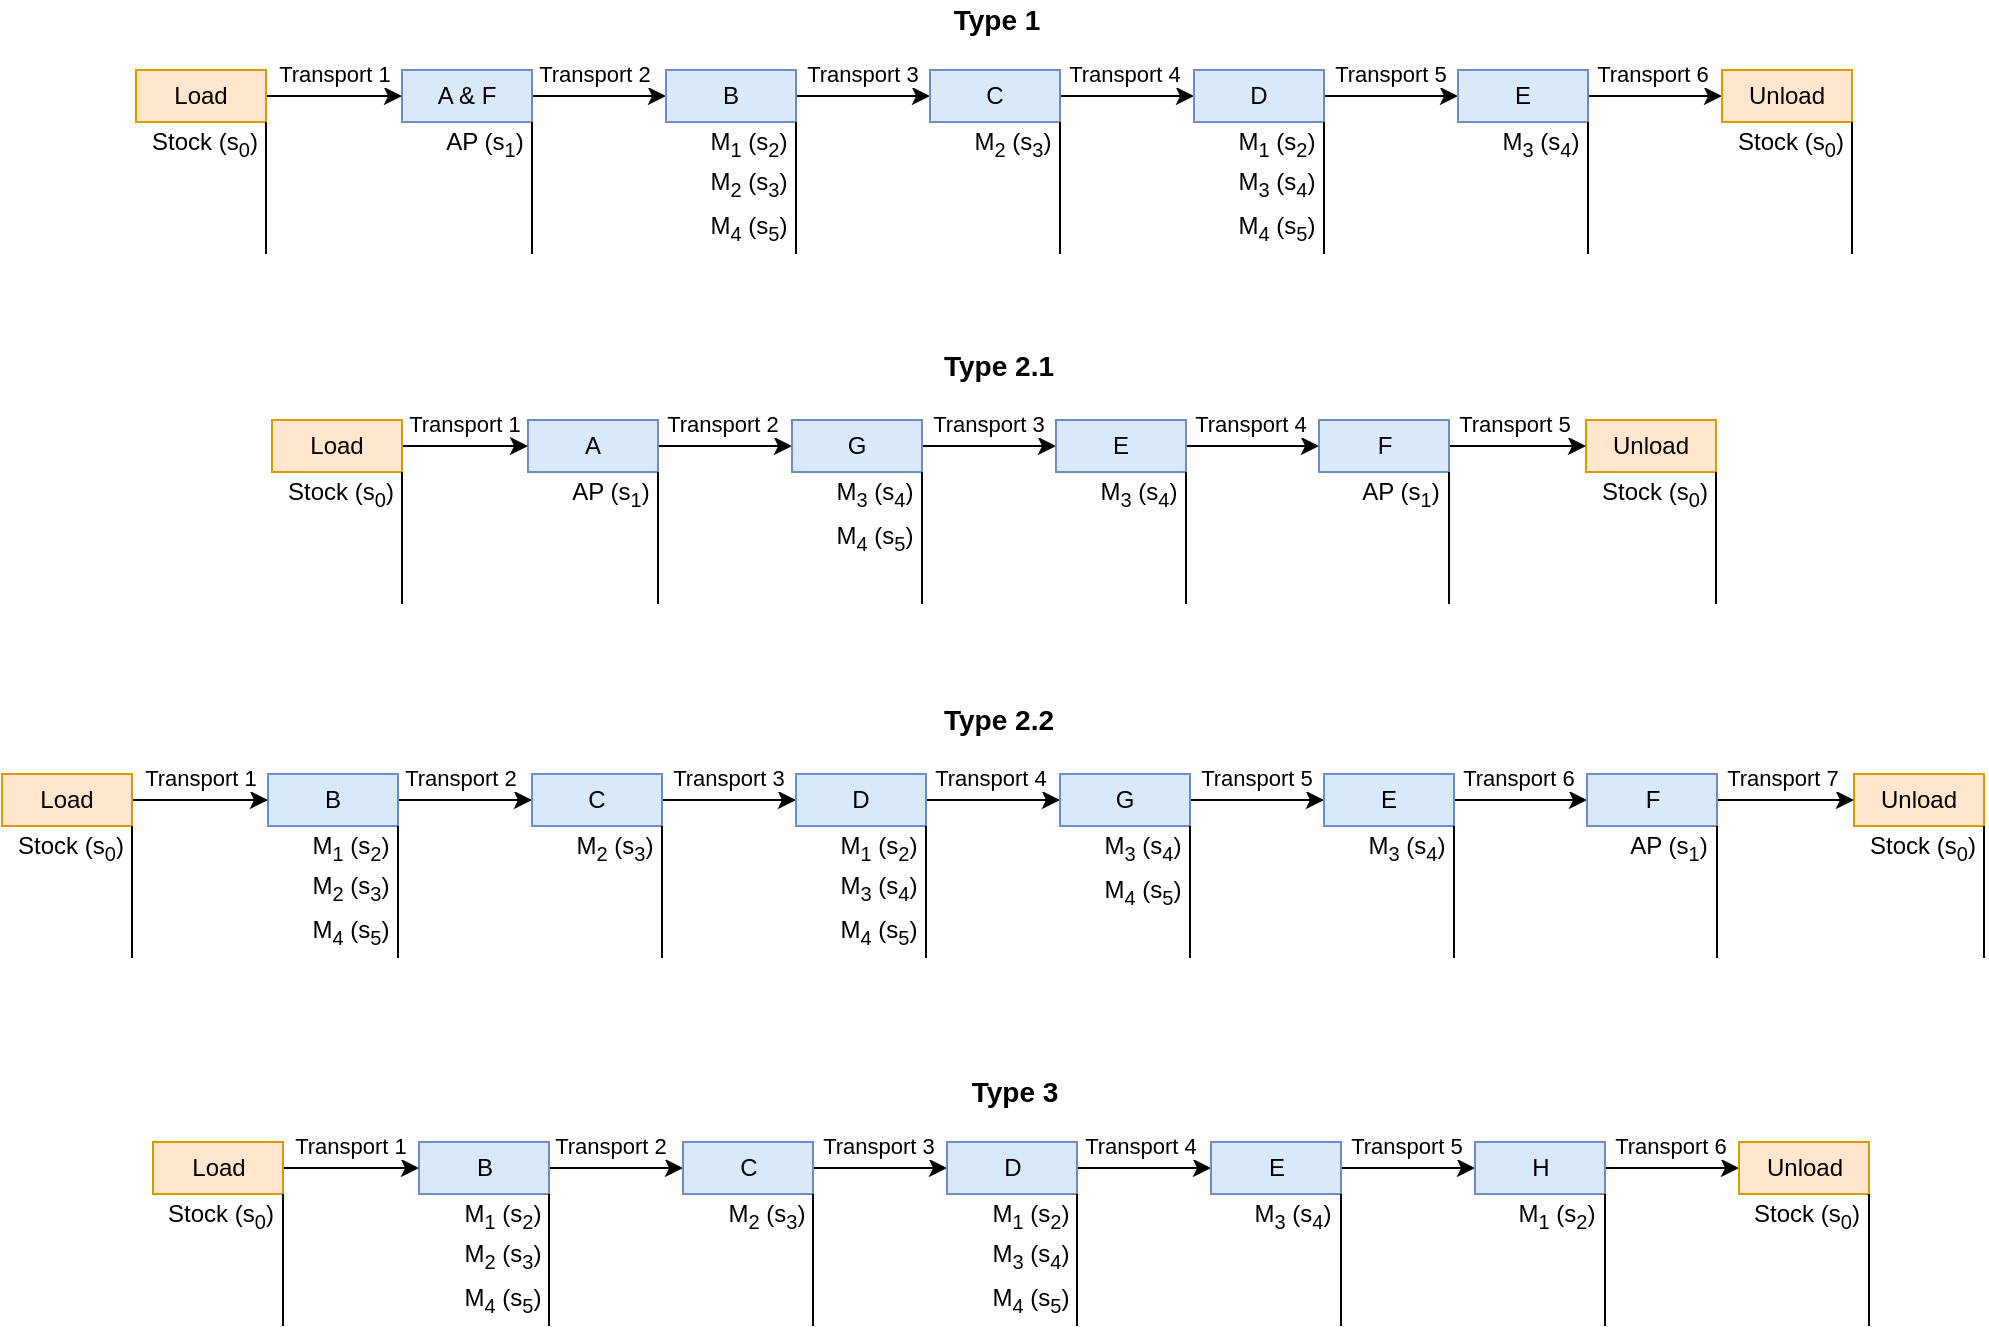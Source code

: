<mxfile version="13.0.0" type="google"><diagram id="SKRMFsl6geRjKXFLOd09" name="Page-1"><mxGraphModel dx="1187" dy="717" grid="0" gridSize="10" guides="1" tooltips="1" connect="1" arrows="1" fold="1" page="1" pageScale="1" pageWidth="1169" pageHeight="827" math="0" shadow="0"><root><mxCell id="0"/><mxCell id="1" parent="0"/><mxCell id="ch4aIt7ztfQvM70082qw-61" style="edgeStyle=orthogonalEdgeStyle;rounded=0;orthogonalLoop=1;jettySize=auto;html=1;" edge="1" parent="1" source="ch4aIt7ztfQvM70082qw-1" target="ch4aIt7ztfQvM70082qw-2"><mxGeometry relative="1" as="geometry"/></mxCell><mxCell id="ch4aIt7ztfQvM70082qw-1" value="A &amp;amp; F" style="rounded=0;whiteSpace=wrap;html=1;align=center;fillColor=#dae8fc;strokeColor=#6c8ebf;" vertex="1" parent="1"><mxGeometry x="288" y="52" width="65" height="26" as="geometry"/></mxCell><mxCell id="ch4aIt7ztfQvM70082qw-62" style="edgeStyle=orthogonalEdgeStyle;rounded=0;orthogonalLoop=1;jettySize=auto;html=1;" edge="1" parent="1" source="ch4aIt7ztfQvM70082qw-2" target="ch4aIt7ztfQvM70082qw-7"><mxGeometry relative="1" as="geometry"/></mxCell><mxCell id="ch4aIt7ztfQvM70082qw-2" value="B" style="rounded=0;whiteSpace=wrap;html=1;align=center;fillColor=#dae8fc;strokeColor=#6c8ebf;" vertex="1" parent="1"><mxGeometry x="420" y="52" width="65" height="26" as="geometry"/></mxCell><mxCell id="ch4aIt7ztfQvM70082qw-63" style="edgeStyle=orthogonalEdgeStyle;rounded=0;orthogonalLoop=1;jettySize=auto;html=1;" edge="1" parent="1" source="ch4aIt7ztfQvM70082qw-7" target="ch4aIt7ztfQvM70082qw-8"><mxGeometry relative="1" as="geometry"/></mxCell><mxCell id="ch4aIt7ztfQvM70082qw-7" value="C" style="rounded=0;whiteSpace=wrap;html=1;align=center;fillColor=#dae8fc;strokeColor=#6c8ebf;" vertex="1" parent="1"><mxGeometry x="552" y="52" width="65" height="26" as="geometry"/></mxCell><mxCell id="ch4aIt7ztfQvM70082qw-64" style="edgeStyle=orthogonalEdgeStyle;rounded=0;orthogonalLoop=1;jettySize=auto;html=1;" edge="1" parent="1" source="ch4aIt7ztfQvM70082qw-8" target="ch4aIt7ztfQvM70082qw-11"><mxGeometry relative="1" as="geometry"/></mxCell><mxCell id="ch4aIt7ztfQvM70082qw-8" value="D" style="rounded=0;whiteSpace=wrap;html=1;align=center;fillColor=#dae8fc;strokeColor=#6c8ebf;" vertex="1" parent="1"><mxGeometry x="684" y="52" width="65" height="26" as="geometry"/></mxCell><mxCell id="ch4aIt7ztfQvM70082qw-9" style="edgeStyle=orthogonalEdgeStyle;rounded=0;orthogonalLoop=1;jettySize=auto;html=1;" edge="1" parent="1" source="ch4aIt7ztfQvM70082qw-11" target="ch4aIt7ztfQvM70082qw-12"><mxGeometry relative="1" as="geometry"/></mxCell><mxCell id="ch4aIt7ztfQvM70082qw-10" value="Transport 6" style="edgeLabel;html=1;align=center;verticalAlign=middle;resizable=0;points=[];" vertex="1" connectable="0" parent="ch4aIt7ztfQvM70082qw-9"><mxGeometry x="-0.115" relative="1" as="geometry"><mxPoint x="2.56" y="-11" as="offset"/></mxGeometry></mxCell><mxCell id="ch4aIt7ztfQvM70082qw-11" value="E" style="rounded=0;whiteSpace=wrap;html=1;align=center;fillColor=#dae8fc;strokeColor=#6c8ebf;" vertex="1" parent="1"><mxGeometry x="816" y="52" width="65" height="26" as="geometry"/></mxCell><mxCell id="ch4aIt7ztfQvM70082qw-12" value="Unload" style="rounded=0;whiteSpace=wrap;html=1;align=center;fillColor=#ffe6cc;strokeColor=#d79b00;" vertex="1" parent="1"><mxGeometry x="948" y="52" width="65" height="26" as="geometry"/></mxCell><mxCell id="ch4aIt7ztfQvM70082qw-15" value="Transport 3" style="edgeLabel;html=1;align=center;verticalAlign=middle;resizable=0;points=[];" vertex="1" connectable="0" parent="1"><mxGeometry x="515.003" y="65.0" as="geometry"><mxPoint x="2.56" y="-11" as="offset"/></mxGeometry></mxCell><mxCell id="ch4aIt7ztfQvM70082qw-16" value="Transport 5" style="edgeLabel;html=1;align=center;verticalAlign=middle;resizable=0;points=[];" vertex="1" connectable="0" parent="1"><mxGeometry x="779.003" y="65.0" as="geometry"><mxPoint x="2.56" y="-11" as="offset"/></mxGeometry></mxCell><mxCell id="ch4aIt7ztfQvM70082qw-60" style="edgeStyle=orthogonalEdgeStyle;rounded=0;orthogonalLoop=1;jettySize=auto;html=1;" edge="1" parent="1" source="ch4aIt7ztfQvM70082qw-17" target="ch4aIt7ztfQvM70082qw-1"><mxGeometry relative="1" as="geometry"/></mxCell><mxCell id="ch4aIt7ztfQvM70082qw-17" value="Load" style="rounded=0;whiteSpace=wrap;html=1;align=center;fillColor=#ffe6cc;strokeColor=#d79b00;" vertex="1" parent="1"><mxGeometry x="155" y="52" width="65" height="26" as="geometry"/></mxCell><mxCell id="ch4aIt7ztfQvM70082qw-19" value="Transport 1" style="edgeLabel;html=1;align=center;verticalAlign=middle;resizable=0;points=[];" vertex="1" connectable="0" parent="1"><mxGeometry x="251.001" y="65" as="geometry"><mxPoint x="2.56" y="-11" as="offset"/></mxGeometry></mxCell><mxCell id="ch4aIt7ztfQvM70082qw-20" value="" style="endArrow=none;html=1;entryX=1;entryY=1;entryDx=0;entryDy=0;" edge="1" parent="1" target="ch4aIt7ztfQvM70082qw-1"><mxGeometry width="50" height="50" relative="1" as="geometry"><mxPoint x="353" y="144" as="sourcePoint"/><mxPoint x="348" y="90" as="targetPoint"/></mxGeometry></mxCell><mxCell id="ch4aIt7ztfQvM70082qw-21" value="" style="endArrow=none;html=1;entryX=1;entryY=1;entryDx=0;entryDy=0;" edge="1" parent="1" target="ch4aIt7ztfQvM70082qw-2"><mxGeometry width="50" height="50" relative="1" as="geometry"><mxPoint x="485" y="144" as="sourcePoint"/><mxPoint x="477" y="84" as="targetPoint"/></mxGeometry></mxCell><mxCell id="ch4aIt7ztfQvM70082qw-23" value="" style="endArrow=none;html=1;entryX=1;entryY=1;entryDx=0;entryDy=0;" edge="1" parent="1" target="ch4aIt7ztfQvM70082qw-8"><mxGeometry width="50" height="50" relative="1" as="geometry"><mxPoint x="749" y="144" as="sourcePoint"/><mxPoint x="876" y="191" as="targetPoint"/></mxGeometry></mxCell><mxCell id="ch4aIt7ztfQvM70082qw-24" value="" style="endArrow=none;html=1;entryX=1;entryY=1;entryDx=0;entryDy=0;" edge="1" parent="1" target="ch4aIt7ztfQvM70082qw-11"><mxGeometry width="50" height="50" relative="1" as="geometry"><mxPoint x="881" y="144" as="sourcePoint"/><mxPoint x="998" y="191" as="targetPoint"/></mxGeometry></mxCell><mxCell id="ch4aIt7ztfQvM70082qw-25" value="AP (s&lt;sub&gt;1&lt;/sub&gt;)" style="text;html=1;align=center;verticalAlign=middle;resizable=0;points=[];autosize=1;" vertex="1" parent="1"><mxGeometry x="304" y="78" width="49" height="22" as="geometry"/></mxCell><mxCell id="ch4aIt7ztfQvM70082qw-28" value="M&lt;sub&gt;1&lt;/sub&gt;&amp;nbsp;(s&lt;sub&gt;2&lt;/sub&gt;)&lt;span style=&quot;font-family: monospace ; font-size: 0px&quot;&gt;%3CmxGraphModel%3E%3Croot%3E%3CmxCell%20id%3D%220%22%2F%3E%3CmxCell%20id%3D%221%22%20parent%3D%220%22%2F%3E%3CmxCell%20id%3D%222%22%20value%3D%22AP%22%20style%3D%22text%3Bhtml%3D1%3Balign%3Dcenter%3BverticalAlign%3Dmiddle%3Bresizable%3D0%3Bpoints%3D%5B%5D%3Bautosize%3D1%3B%22%20vertex%3D%221%22%20parent%3D%221%22%3E%3CmxGeometry%20x%3D%22256%22%20y%3D%22384%22%20width%3D%2226%22%20height%3D%2218%22%20as%3D%22geometry%22%2F%3E%3C%2FmxCell%3E%3C%2Froot%3E%3C%2FmxGraphModel%3E&lt;/span&gt;" style="text;html=1;align=center;verticalAlign=middle;resizable=0;points=[];autosize=1;" vertex="1" parent="1"><mxGeometry x="437" y="78" width="48" height="22" as="geometry"/></mxCell><mxCell id="ch4aIt7ztfQvM70082qw-38" value="" style="endArrow=none;html=1;entryX=1;entryY=1;entryDx=0;entryDy=0;" edge="1" parent="1" target="ch4aIt7ztfQvM70082qw-17"><mxGeometry width="50" height="50" relative="1" as="geometry"><mxPoint x="220" y="144" as="sourcePoint"/><mxPoint x="215.72" y="78.0" as="targetPoint"/></mxGeometry></mxCell><mxCell id="ch4aIt7ztfQvM70082qw-39" value="Stock (s&lt;sub&gt;0&lt;/sub&gt;)" style="text;html=1;align=center;verticalAlign=middle;resizable=0;points=[];autosize=1;" vertex="1" parent="1"><mxGeometry x="157" y="78" width="63" height="22" as="geometry"/></mxCell><mxCell id="ch4aIt7ztfQvM70082qw-44" value="" style="endArrow=none;html=1;entryX=1;entryY=1;entryDx=0;entryDy=0;" edge="1" parent="1" target="ch4aIt7ztfQvM70082qw-12"><mxGeometry width="50" height="50" relative="1" as="geometry"><mxPoint x="1013" y="144" as="sourcePoint"/><mxPoint x="1129.0" y="191.0" as="targetPoint"/></mxGeometry></mxCell><mxCell id="ch4aIt7ztfQvM70082qw-46" value="" style="endArrow=none;html=1;entryX=1;entryY=1;entryDx=0;entryDy=0;" edge="1" parent="1" target="ch4aIt7ztfQvM70082qw-7"><mxGeometry width="50" height="50" relative="1" as="geometry"><mxPoint x="617" y="144" as="sourcePoint"/><mxPoint x="759.0" y="88.0" as="targetPoint"/></mxGeometry></mxCell><mxCell id="ch4aIt7ztfQvM70082qw-49" value="M&lt;sub&gt;2&lt;/sub&gt;&amp;nbsp;(s&lt;sub&gt;3&lt;/sub&gt;)&lt;span style=&quot;font-family: monospace ; font-size: 0px&quot;&gt;%3CmxGraphModel%3E%3Croot%3E%3CmxCell%20id%3D%220%22%2F%3E%3CmxCell%20id%3D%221%22%20parent%3D%220%22%2F%3E%3CmxCell%20id%3D%222%22%20value%3D%22AP%22%20style%3D%22text%3Bhtml%3D1%3Balign%3Dcenter%3BverticalAlign%3Dmiddle%3Bresizable%3D0%3Bpoints%3D%5B%5D%3Bautosize%3D1%3B%22%20vertex%3D%221%22%20parent%3D%221%22%3E%3CmxGeometry%20x%3D%22256%22%20y%3D%22384%22%20width%3D%2226%22%20height%3D%2218%22%20as%3D%22geometry%22%2F%3E%3C%2FmxCell%3E%3C%2Froot%3E%3C%2FmxGraphModel%3E&lt;/span&gt;" style="text;html=1;align=center;verticalAlign=middle;resizable=0;points=[];autosize=1;" vertex="1" parent="1"><mxGeometry x="437" y="98" width="48" height="22" as="geometry"/></mxCell><mxCell id="ch4aIt7ztfQvM70082qw-50" value="M&lt;sub&gt;4&lt;/sub&gt;&amp;nbsp;(s&lt;sub&gt;5&lt;/sub&gt;)&lt;span style=&quot;font-family: monospace ; font-size: 0px&quot;&gt;%3CmxGraphModel%3E%3Croot%3E%3CmxCell%20id%3D%220%22%2F%3E%3CmxCell%20id%3D%221%22%20parent%3D%220%22%2F%3E%3CmxCell%20id%3D%222%22%20value%3D%22AP%22%20style%3D%22text%3Bhtml%3D1%3Balign%3Dcenter%3BverticalAlign%3Dmiddle%3Bresizable%3D0%3Bpoints%3D%5B%5D%3Bautosize%3D1%3B%22%20vertex%3D%221%22%20parent%3D%221%22%3E%3CmxGeometry%20x%3D%22256%22%20y%3D%22384%22%20width%3D%2226%22%20height%3D%2218%22%20as%3D%22geometry%22%2F%3E%3C%2FmxCell%3E%3C%2Froot%3E%3C%2FmxGraphModel%3E&lt;/span&gt;" style="text;html=1;align=center;verticalAlign=middle;resizable=0;points=[];autosize=1;" vertex="1" parent="1"><mxGeometry x="437" y="120" width="48" height="22" as="geometry"/></mxCell><mxCell id="ch4aIt7ztfQvM70082qw-52" value="M&lt;sub&gt;1&lt;/sub&gt;&amp;nbsp;(s&lt;sub&gt;2&lt;/sub&gt;)&lt;span style=&quot;font-family: monospace ; font-size: 0px&quot;&gt;%3CmxGraphModel%3E%3Croot%3E%3CmxCell%20id%3D%220%22%2F%3E%3CmxCell%20id%3D%221%22%20parent%3D%220%22%2F%3E%3CmxCell%20id%3D%222%22%20value%3D%22AP%22%20style%3D%22text%3Bhtml%3D1%3Balign%3Dcenter%3BverticalAlign%3Dmiddle%3Bresizable%3D0%3Bpoints%3D%5B%5D%3Bautosize%3D1%3B%22%20vertex%3D%221%22%20parent%3D%221%22%3E%3CmxGeometry%20x%3D%22256%22%20y%3D%22384%22%20width%3D%2226%22%20height%3D%2218%22%20as%3D%22geometry%22%2F%3E%3C%2FmxCell%3E%3C%2Froot%3E%3C%2FmxGraphModel%3E&lt;/span&gt;" style="text;html=1;align=center;verticalAlign=middle;resizable=0;points=[];autosize=1;" vertex="1" parent="1"><mxGeometry x="701" y="78" width="48" height="22" as="geometry"/></mxCell><mxCell id="ch4aIt7ztfQvM70082qw-53" value="M&lt;sub&gt;3&lt;/sub&gt;&amp;nbsp;(s&lt;sub&gt;4&lt;/sub&gt;)&lt;span style=&quot;font-family: monospace ; font-size: 0px&quot;&gt;%3CmxGraphModel%3E%3Croot%3E%3CmxCell%20id%3D%220%22%2F%3E%3CmxCell%20id%3D%221%22%20parent%3D%220%22%2F%3E%3CmxCell%20id%3D%222%22%20value%3D%22AP%22%20style%3D%22text%3Bhtml%3D1%3Balign%3Dcenter%3BverticalAlign%3Dmiddle%3Bresizable%3D0%3Bpoints%3D%5B%5D%3Bautosize%3D1%3B%22%20vertex%3D%221%22%20parent%3D%221%22%3E%3CmxGeometry%20x%3D%22256%22%20y%3D%22384%22%20width%3D%2226%22%20height%3D%2218%22%20as%3D%22geometry%22%2F%3E%3C%2FmxCell%3E%3C%2Froot%3E%3C%2FmxGraphModel%3E&lt;/span&gt;" style="text;html=1;align=center;verticalAlign=middle;resizable=0;points=[];autosize=1;" vertex="1" parent="1"><mxGeometry x="701" y="98" width="48" height="22" as="geometry"/></mxCell><mxCell id="ch4aIt7ztfQvM70082qw-54" value="M&lt;sub&gt;4&lt;/sub&gt;&amp;nbsp;(s&lt;sub&gt;5&lt;/sub&gt;)&lt;span style=&quot;font-family: monospace ; font-size: 0px&quot;&gt;%3CmxGraphModel%3E%3Croot%3E%3CmxCell%20id%3D%220%22%2F%3E%3CmxCell%20id%3D%221%22%20parent%3D%220%22%2F%3E%3CmxCell%20id%3D%222%22%20value%3D%22AP%22%20style%3D%22text%3Bhtml%3D1%3Balign%3Dcenter%3BverticalAlign%3Dmiddle%3Bresizable%3D0%3Bpoints%3D%5B%5D%3Bautosize%3D1%3B%22%20vertex%3D%221%22%20parent%3D%221%22%3E%3CmxGeometry%20x%3D%22256%22%20y%3D%22384%22%20width%3D%2226%22%20height%3D%2218%22%20as%3D%22geometry%22%2F%3E%3C%2FmxCell%3E%3C%2Froot%3E%3C%2FmxGraphModel%3E&lt;/span&gt;" style="text;html=1;align=center;verticalAlign=middle;resizable=0;points=[];autosize=1;" vertex="1" parent="1"><mxGeometry x="701" y="120" width="48" height="22" as="geometry"/></mxCell><mxCell id="ch4aIt7ztfQvM70082qw-55" value="M&lt;sub&gt;2&lt;/sub&gt;&amp;nbsp;(s&lt;sub&gt;3&lt;/sub&gt;)&lt;span style=&quot;font-family: monospace ; font-size: 0px&quot;&gt;%3CmxGraphModel%3E%3Croot%3E%3CmxCell%20id%3D%220%22%2F%3E%3CmxCell%20id%3D%221%22%20parent%3D%220%22%2F%3E%3CmxCell%20id%3D%222%22%20value%3D%22AP%22%20style%3D%22text%3Bhtml%3D1%3Balign%3Dcenter%3BverticalAlign%3Dmiddle%3Bresizable%3D0%3Bpoints%3D%5B%5D%3Bautosize%3D1%3B%22%20vertex%3D%221%22%20parent%3D%221%22%3E%3CmxGeometry%20x%3D%22256%22%20y%3D%22384%22%20width%3D%2226%22%20height%3D%2218%22%20as%3D%22geometry%22%2F%3E%3C%2FmxCell%3E%3C%2Froot%3E%3C%2FmxGraphModel%3E&lt;/span&gt;" style="text;html=1;align=center;verticalAlign=middle;resizable=0;points=[];autosize=1;" vertex="1" parent="1"><mxGeometry x="569" y="78" width="48" height="22" as="geometry"/></mxCell><mxCell id="ch4aIt7ztfQvM70082qw-57" value="M&lt;sub&gt;3&lt;/sub&gt;&amp;nbsp;(s&lt;sub&gt;4&lt;/sub&gt;)&lt;span style=&quot;font-family: monospace ; font-size: 0px&quot;&gt;%3CmxGraphModel%3E%3Croot%3E%3CmxCell%20id%3D%220%22%2F%3E%3CmxCell%20id%3D%221%22%20parent%3D%220%22%2F%3E%3CmxCell%20id%3D%222%22%20value%3D%22AP%22%20style%3D%22text%3Bhtml%3D1%3Balign%3Dcenter%3BverticalAlign%3Dmiddle%3Bresizable%3D0%3Bpoints%3D%5B%5D%3Bautosize%3D1%3B%22%20vertex%3D%221%22%20parent%3D%221%22%3E%3CmxGeometry%20x%3D%22256%22%20y%3D%22384%22%20width%3D%2226%22%20height%3D%2218%22%20as%3D%22geometry%22%2F%3E%3C%2FmxCell%3E%3C%2Froot%3E%3C%2FmxGraphModel%3E&lt;/span&gt;" style="text;html=1;align=center;verticalAlign=middle;resizable=0;points=[];autosize=1;" vertex="1" parent="1"><mxGeometry x="833" y="78" width="48" height="22" as="geometry"/></mxCell><mxCell id="ch4aIt7ztfQvM70082qw-59" value="Stock (s&lt;sub&gt;0&lt;/sub&gt;)" style="text;html=1;align=center;verticalAlign=middle;resizable=0;points=[];autosize=1;" vertex="1" parent="1"><mxGeometry x="950" y="78" width="63" height="22" as="geometry"/></mxCell><mxCell id="ch4aIt7ztfQvM70082qw-65" value="Transport 4" style="edgeLabel;html=1;align=center;verticalAlign=middle;resizable=0;points=[];" vertex="1" connectable="0" parent="1"><mxGeometry x="646.003" y="65.0" as="geometry"><mxPoint x="2.56" y="-11" as="offset"/></mxGeometry></mxCell><mxCell id="ch4aIt7ztfQvM70082qw-66" value="Transport 2" style="edgeLabel;html=1;align=center;verticalAlign=middle;resizable=0;points=[];" vertex="1" connectable="0" parent="1"><mxGeometry x="381.003" y="65.0" as="geometry"><mxPoint x="2.56" y="-11" as="offset"/></mxGeometry></mxCell><mxCell id="ch4aIt7ztfQvM70082qw-67" value="&lt;b&gt;&lt;font style=&quot;font-size: 14px&quot;&gt;Type 1&lt;/font&gt;&lt;/b&gt;" style="text;html=1;align=center;verticalAlign=middle;resizable=0;points=[];autosize=1;" vertex="1" parent="1"><mxGeometry x="558" y="17" width="54" height="19" as="geometry"/></mxCell><mxCell id="ch4aIt7ztfQvM70082qw-68" style="edgeStyle=orthogonalEdgeStyle;rounded=0;orthogonalLoop=1;jettySize=auto;html=1;" edge="1" parent="1" source="ch4aIt7ztfQvM70082qw-69" target="ch4aIt7ztfQvM70082qw-71"><mxGeometry relative="1" as="geometry"/></mxCell><mxCell id="ch4aIt7ztfQvM70082qw-69" value="B" style="rounded=0;whiteSpace=wrap;html=1;align=center;fillColor=#dae8fc;strokeColor=#6c8ebf;" vertex="1" parent="1"><mxGeometry x="221" y="404" width="65" height="26" as="geometry"/></mxCell><mxCell id="ch4aIt7ztfQvM70082qw-70" style="edgeStyle=orthogonalEdgeStyle;rounded=0;orthogonalLoop=1;jettySize=auto;html=1;" edge="1" parent="1" source="ch4aIt7ztfQvM70082qw-71" target="ch4aIt7ztfQvM70082qw-73"><mxGeometry relative="1" as="geometry"/></mxCell><mxCell id="ch4aIt7ztfQvM70082qw-71" value="C" style="rounded=0;whiteSpace=wrap;html=1;align=center;fillColor=#dae8fc;strokeColor=#6c8ebf;" vertex="1" parent="1"><mxGeometry x="353" y="404" width="65" height="26" as="geometry"/></mxCell><mxCell id="ch4aIt7ztfQvM70082qw-72" style="edgeStyle=orthogonalEdgeStyle;rounded=0;orthogonalLoop=1;jettySize=auto;html=1;" edge="1" parent="1" source="ch4aIt7ztfQvM70082qw-73" target="ch4aIt7ztfQvM70082qw-75"><mxGeometry relative="1" as="geometry"/></mxCell><mxCell id="ch4aIt7ztfQvM70082qw-73" value="D" style="rounded=0;whiteSpace=wrap;html=1;align=center;fillColor=#dae8fc;strokeColor=#6c8ebf;" vertex="1" parent="1"><mxGeometry x="485" y="404" width="65" height="26" as="geometry"/></mxCell><mxCell id="ch4aIt7ztfQvM70082qw-74" style="edgeStyle=orthogonalEdgeStyle;rounded=0;orthogonalLoop=1;jettySize=auto;html=1;" edge="1" parent="1" source="ch4aIt7ztfQvM70082qw-75" target="ch4aIt7ztfQvM70082qw-78"><mxGeometry relative="1" as="geometry"/></mxCell><mxCell id="ch4aIt7ztfQvM70082qw-75" value="G" style="rounded=0;whiteSpace=wrap;html=1;align=center;fillColor=#dae8fc;strokeColor=#6c8ebf;" vertex="1" parent="1"><mxGeometry x="617" y="404" width="65" height="26" as="geometry"/></mxCell><mxCell id="ch4aIt7ztfQvM70082qw-110" style="edgeStyle=orthogonalEdgeStyle;rounded=0;orthogonalLoop=1;jettySize=auto;html=1;" edge="1" parent="1" source="ch4aIt7ztfQvM70082qw-78" target="ch4aIt7ztfQvM70082qw-106"><mxGeometry relative="1" as="geometry"/></mxCell><mxCell id="ch4aIt7ztfQvM70082qw-78" value="E" style="rounded=0;whiteSpace=wrap;html=1;align=center;fillColor=#dae8fc;strokeColor=#6c8ebf;" vertex="1" parent="1"><mxGeometry x="749" y="404" width="65" height="26" as="geometry"/></mxCell><mxCell id="ch4aIt7ztfQvM70082qw-79" value="Unload" style="rounded=0;whiteSpace=wrap;html=1;align=center;fillColor=#ffe6cc;strokeColor=#d79b00;" vertex="1" parent="1"><mxGeometry x="1014" y="404" width="65" height="26" as="geometry"/></mxCell><mxCell id="ch4aIt7ztfQvM70082qw-80" value="Transport 3" style="edgeLabel;html=1;align=center;verticalAlign=middle;resizable=0;points=[];" vertex="1" connectable="0" parent="1"><mxGeometry x="448.003" y="417.0" as="geometry"><mxPoint x="2.56" y="-11" as="offset"/></mxGeometry></mxCell><mxCell id="ch4aIt7ztfQvM70082qw-81" value="Transport 5" style="edgeLabel;html=1;align=center;verticalAlign=middle;resizable=0;points=[];" vertex="1" connectable="0" parent="1"><mxGeometry x="712.003" y="417.0" as="geometry"><mxPoint x="2.56" y="-11" as="offset"/></mxGeometry></mxCell><mxCell id="ch4aIt7ztfQvM70082qw-82" style="edgeStyle=orthogonalEdgeStyle;rounded=0;orthogonalLoop=1;jettySize=auto;html=1;" edge="1" parent="1" source="ch4aIt7ztfQvM70082qw-83" target="ch4aIt7ztfQvM70082qw-69"><mxGeometry relative="1" as="geometry"/></mxCell><mxCell id="ch4aIt7ztfQvM70082qw-83" value="Load" style="rounded=0;whiteSpace=wrap;html=1;align=center;fillColor=#ffe6cc;strokeColor=#d79b00;" vertex="1" parent="1"><mxGeometry x="88" y="404" width="65" height="26" as="geometry"/></mxCell><mxCell id="ch4aIt7ztfQvM70082qw-84" value="Transport 1" style="edgeLabel;html=1;align=center;verticalAlign=middle;resizable=0;points=[];" vertex="1" connectable="0" parent="1"><mxGeometry x="184.001" y="417" as="geometry"><mxPoint x="2.56" y="-11" as="offset"/></mxGeometry></mxCell><mxCell id="ch4aIt7ztfQvM70082qw-85" value="" style="endArrow=none;html=1;entryX=1;entryY=1;entryDx=0;entryDy=0;" edge="1" parent="1" target="ch4aIt7ztfQvM70082qw-69"><mxGeometry width="50" height="50" relative="1" as="geometry"><mxPoint x="286" y="496" as="sourcePoint"/><mxPoint x="281" y="442" as="targetPoint"/></mxGeometry></mxCell><mxCell id="ch4aIt7ztfQvM70082qw-86" value="" style="endArrow=none;html=1;entryX=1;entryY=1;entryDx=0;entryDy=0;" edge="1" parent="1" target="ch4aIt7ztfQvM70082qw-71"><mxGeometry width="50" height="50" relative="1" as="geometry"><mxPoint x="418" y="496" as="sourcePoint"/><mxPoint x="410" y="436" as="targetPoint"/></mxGeometry></mxCell><mxCell id="ch4aIt7ztfQvM70082qw-87" value="" style="endArrow=none;html=1;entryX=1;entryY=1;entryDx=0;entryDy=0;" edge="1" parent="1" target="ch4aIt7ztfQvM70082qw-75"><mxGeometry width="50" height="50" relative="1" as="geometry"><mxPoint x="682" y="496" as="sourcePoint"/><mxPoint x="809" y="543" as="targetPoint"/></mxGeometry></mxCell><mxCell id="ch4aIt7ztfQvM70082qw-88" value="" style="endArrow=none;html=1;entryX=1;entryY=1;entryDx=0;entryDy=0;" edge="1" parent="1" target="ch4aIt7ztfQvM70082qw-78"><mxGeometry width="50" height="50" relative="1" as="geometry"><mxPoint x="814" y="496" as="sourcePoint"/><mxPoint x="931" y="543" as="targetPoint"/></mxGeometry></mxCell><mxCell id="ch4aIt7ztfQvM70082qw-91" value="" style="endArrow=none;html=1;entryX=1;entryY=1;entryDx=0;entryDy=0;" edge="1" parent="1" target="ch4aIt7ztfQvM70082qw-83"><mxGeometry width="50" height="50" relative="1" as="geometry"><mxPoint x="153" y="496" as="sourcePoint"/><mxPoint x="148.72" y="430.0" as="targetPoint"/></mxGeometry></mxCell><mxCell id="ch4aIt7ztfQvM70082qw-92" value="Stock (s&lt;sub&gt;0&lt;/sub&gt;)" style="text;html=1;align=center;verticalAlign=middle;resizable=0;points=[];autosize=1;" vertex="1" parent="1"><mxGeometry x="90" y="430" width="63" height="22" as="geometry"/></mxCell><mxCell id="ch4aIt7ztfQvM70082qw-93" value="" style="endArrow=none;html=1;entryX=1;entryY=1;entryDx=0;entryDy=0;" edge="1" parent="1" target="ch4aIt7ztfQvM70082qw-79"><mxGeometry width="50" height="50" relative="1" as="geometry"><mxPoint x="1079" y="496" as="sourcePoint"/><mxPoint x="1195.0" y="543.0" as="targetPoint"/></mxGeometry></mxCell><mxCell id="ch4aIt7ztfQvM70082qw-94" value="" style="endArrow=none;html=1;entryX=1;entryY=1;entryDx=0;entryDy=0;" edge="1" parent="1" target="ch4aIt7ztfQvM70082qw-73"><mxGeometry width="50" height="50" relative="1" as="geometry"><mxPoint x="550" y="496" as="sourcePoint"/><mxPoint x="692.0" y="440.0" as="targetPoint"/></mxGeometry></mxCell><mxCell id="ch4aIt7ztfQvM70082qw-98" value="M&lt;sub&gt;3&lt;/sub&gt;&amp;nbsp;(s&lt;sub&gt;4&lt;/sub&gt;)&lt;span style=&quot;font-family: monospace ; font-size: 0px&quot;&gt;%3CmxGraphModel%3E%3Croot%3E%3CmxCell%20id%3D%220%22%2F%3E%3CmxCell%20id%3D%221%22%20parent%3D%220%22%2F%3E%3CmxCell%20id%3D%222%22%20value%3D%22AP%22%20style%3D%22text%3Bhtml%3D1%3Balign%3Dcenter%3BverticalAlign%3Dmiddle%3Bresizable%3D0%3Bpoints%3D%5B%5D%3Bautosize%3D1%3B%22%20vertex%3D%221%22%20parent%3D%221%22%3E%3CmxGeometry%20x%3D%22256%22%20y%3D%22384%22%20width%3D%2226%22%20height%3D%2218%22%20as%3D%22geometry%22%2F%3E%3C%2FmxCell%3E%3C%2Froot%3E%3C%2FmxGraphModel%3E&lt;/span&gt;" style="text;html=1;align=center;verticalAlign=middle;resizable=0;points=[];autosize=1;" vertex="1" parent="1"><mxGeometry x="634" y="430" width="48" height="22" as="geometry"/></mxCell><mxCell id="ch4aIt7ztfQvM70082qw-99" value="M&lt;sub&gt;4&lt;/sub&gt;&amp;nbsp;(s&lt;sub&gt;5&lt;/sub&gt;)&lt;span style=&quot;font-family: monospace ; font-size: 0px&quot;&gt;%3CmxGraphModel%3E%3Croot%3E%3CmxCell%20id%3D%220%22%2F%3E%3CmxCell%20id%3D%221%22%20parent%3D%220%22%2F%3E%3CmxCell%20id%3D%222%22%20value%3D%22AP%22%20style%3D%22text%3Bhtml%3D1%3Balign%3Dcenter%3BverticalAlign%3Dmiddle%3Bresizable%3D0%3Bpoints%3D%5B%5D%3Bautosize%3D1%3B%22%20vertex%3D%221%22%20parent%3D%221%22%3E%3CmxGeometry%20x%3D%22256%22%20y%3D%22384%22%20width%3D%2226%22%20height%3D%2218%22%20as%3D%22geometry%22%2F%3E%3C%2FmxCell%3E%3C%2Froot%3E%3C%2FmxGraphModel%3E&lt;/span&gt;" style="text;html=1;align=center;verticalAlign=middle;resizable=0;points=[];autosize=1;" vertex="1" parent="1"><mxGeometry x="634" y="452" width="48" height="22" as="geometry"/></mxCell><mxCell id="ch4aIt7ztfQvM70082qw-101" value="M&lt;sub&gt;3&lt;/sub&gt;&amp;nbsp;(s&lt;sub&gt;4&lt;/sub&gt;)&lt;span style=&quot;font-family: monospace ; font-size: 0px&quot;&gt;%3CmxGraphModel%3E%3Croot%3E%3CmxCell%20id%3D%220%22%2F%3E%3CmxCell%20id%3D%221%22%20parent%3D%220%22%2F%3E%3CmxCell%20id%3D%222%22%20value%3D%22AP%22%20style%3D%22text%3Bhtml%3D1%3Balign%3Dcenter%3BverticalAlign%3Dmiddle%3Bresizable%3D0%3Bpoints%3D%5B%5D%3Bautosize%3D1%3B%22%20vertex%3D%221%22%20parent%3D%221%22%3E%3CmxGeometry%20x%3D%22256%22%20y%3D%22384%22%20width%3D%2226%22%20height%3D%2218%22%20as%3D%22geometry%22%2F%3E%3C%2FmxCell%3E%3C%2Froot%3E%3C%2FmxGraphModel%3E&lt;/span&gt;" style="text;html=1;align=center;verticalAlign=middle;resizable=0;points=[];autosize=1;" vertex="1" parent="1"><mxGeometry x="766" y="430" width="48" height="22" as="geometry"/></mxCell><mxCell id="ch4aIt7ztfQvM70082qw-102" value="Stock (s&lt;sub&gt;0&lt;/sub&gt;)" style="text;html=1;align=center;verticalAlign=middle;resizable=0;points=[];autosize=1;" vertex="1" parent="1"><mxGeometry x="1016" y="430" width="63" height="22" as="geometry"/></mxCell><mxCell id="ch4aIt7ztfQvM70082qw-103" value="Transport 4" style="edgeLabel;html=1;align=center;verticalAlign=middle;resizable=0;points=[];" vertex="1" connectable="0" parent="1"><mxGeometry x="579.003" y="417.0" as="geometry"><mxPoint x="2.56" y="-11" as="offset"/></mxGeometry></mxCell><mxCell id="ch4aIt7ztfQvM70082qw-104" value="Transport 2" style="edgeLabel;html=1;align=center;verticalAlign=middle;resizable=0;points=[];" vertex="1" connectable="0" parent="1"><mxGeometry x="314.003" y="417.0" as="geometry"><mxPoint x="2.56" y="-11" as="offset"/></mxGeometry></mxCell><mxCell id="ch4aIt7ztfQvM70082qw-105" value="&lt;b&gt;&lt;font style=&quot;font-size: 14px&quot;&gt;Type 2.2&lt;/font&gt;&lt;/b&gt;" style="text;html=1;align=center;verticalAlign=middle;resizable=0;points=[];autosize=1;" vertex="1" parent="1"><mxGeometry x="553" y="367" width="65" height="19" as="geometry"/></mxCell><mxCell id="ch4aIt7ztfQvM70082qw-111" style="edgeStyle=orthogonalEdgeStyle;rounded=0;orthogonalLoop=1;jettySize=auto;html=1;" edge="1" parent="1" source="ch4aIt7ztfQvM70082qw-106" target="ch4aIt7ztfQvM70082qw-79"><mxGeometry relative="1" as="geometry"/></mxCell><mxCell id="ch4aIt7ztfQvM70082qw-106" value="F" style="rounded=0;whiteSpace=wrap;html=1;align=center;fillColor=#dae8fc;strokeColor=#6c8ebf;" vertex="1" parent="1"><mxGeometry x="880.5" y="404" width="65" height="26" as="geometry"/></mxCell><mxCell id="ch4aIt7ztfQvM70082qw-107" value="" style="endArrow=none;html=1;entryX=1;entryY=1;entryDx=0;entryDy=0;" edge="1" parent="1" target="ch4aIt7ztfQvM70082qw-106"><mxGeometry width="50" height="50" relative="1" as="geometry"><mxPoint x="945.5" y="496" as="sourcePoint"/><mxPoint x="1062.5" y="543" as="targetPoint"/></mxGeometry></mxCell><mxCell id="ch4aIt7ztfQvM70082qw-112" value="Transport 6" style="edgeLabel;html=1;align=center;verticalAlign=middle;resizable=0;points=[];" vertex="1" connectable="0" parent="1"><mxGeometry x="843.003" y="417.0" as="geometry"><mxPoint x="2.56" y="-11" as="offset"/></mxGeometry></mxCell><mxCell id="ch4aIt7ztfQvM70082qw-113" value="Transport 7" style="edgeLabel;html=1;align=center;verticalAlign=middle;resizable=0;points=[];" vertex="1" connectable="0" parent="1"><mxGeometry x="975.003" y="417.0" as="geometry"><mxPoint x="2.56" y="-11" as="offset"/></mxGeometry></mxCell><mxCell id="ch4aIt7ztfQvM70082qw-114" value="M&lt;sub&gt;1&lt;/sub&gt;&amp;nbsp;(s&lt;sub&gt;2&lt;/sub&gt;)&lt;span style=&quot;font-family: monospace ; font-size: 0px&quot;&gt;%3CmxGraphModel%3E%3Croot%3E%3CmxCell%20id%3D%220%22%2F%3E%3CmxCell%20id%3D%221%22%20parent%3D%220%22%2F%3E%3CmxCell%20id%3D%222%22%20value%3D%22AP%22%20style%3D%22text%3Bhtml%3D1%3Balign%3Dcenter%3BverticalAlign%3Dmiddle%3Bresizable%3D0%3Bpoints%3D%5B%5D%3Bautosize%3D1%3B%22%20vertex%3D%221%22%20parent%3D%221%22%3E%3CmxGeometry%20x%3D%22256%22%20y%3D%22384%22%20width%3D%2226%22%20height%3D%2218%22%20as%3D%22geometry%22%2F%3E%3C%2FmxCell%3E%3C%2Froot%3E%3C%2FmxGraphModel%3E&lt;/span&gt;" style="text;html=1;align=center;verticalAlign=middle;resizable=0;points=[];autosize=1;" vertex="1" parent="1"><mxGeometry x="238" y="430" width="48" height="22" as="geometry"/></mxCell><mxCell id="ch4aIt7ztfQvM70082qw-115" value="M&lt;sub&gt;2&lt;/sub&gt;&amp;nbsp;(s&lt;sub&gt;3&lt;/sub&gt;)&lt;span style=&quot;font-family: monospace ; font-size: 0px&quot;&gt;%3CmxGraphModel%3E%3Croot%3E%3CmxCell%20id%3D%220%22%2F%3E%3CmxCell%20id%3D%221%22%20parent%3D%220%22%2F%3E%3CmxCell%20id%3D%222%22%20value%3D%22AP%22%20style%3D%22text%3Bhtml%3D1%3Balign%3Dcenter%3BverticalAlign%3Dmiddle%3Bresizable%3D0%3Bpoints%3D%5B%5D%3Bautosize%3D1%3B%22%20vertex%3D%221%22%20parent%3D%221%22%3E%3CmxGeometry%20x%3D%22256%22%20y%3D%22384%22%20width%3D%2226%22%20height%3D%2218%22%20as%3D%22geometry%22%2F%3E%3C%2FmxCell%3E%3C%2Froot%3E%3C%2FmxGraphModel%3E&lt;/span&gt;" style="text;html=1;align=center;verticalAlign=middle;resizable=0;points=[];autosize=1;" vertex="1" parent="1"><mxGeometry x="238" y="450" width="48" height="22" as="geometry"/></mxCell><mxCell id="ch4aIt7ztfQvM70082qw-116" value="M&lt;sub&gt;4&lt;/sub&gt;&amp;nbsp;(s&lt;sub&gt;5&lt;/sub&gt;)&lt;span style=&quot;font-family: monospace ; font-size: 0px&quot;&gt;%3CmxGraphModel%3E%3Croot%3E%3CmxCell%20id%3D%220%22%2F%3E%3CmxCell%20id%3D%221%22%20parent%3D%220%22%2F%3E%3CmxCell%20id%3D%222%22%20value%3D%22AP%22%20style%3D%22text%3Bhtml%3D1%3Balign%3Dcenter%3BverticalAlign%3Dmiddle%3Bresizable%3D0%3Bpoints%3D%5B%5D%3Bautosize%3D1%3B%22%20vertex%3D%221%22%20parent%3D%221%22%3E%3CmxGeometry%20x%3D%22256%22%20y%3D%22384%22%20width%3D%2226%22%20height%3D%2218%22%20as%3D%22geometry%22%2F%3E%3C%2FmxCell%3E%3C%2Froot%3E%3C%2FmxGraphModel%3E&lt;/span&gt;" style="text;html=1;align=center;verticalAlign=middle;resizable=0;points=[];autosize=1;" vertex="1" parent="1"><mxGeometry x="238" y="472" width="48" height="22" as="geometry"/></mxCell><mxCell id="ch4aIt7ztfQvM70082qw-117" value="M&lt;sub&gt;2&lt;/sub&gt;&amp;nbsp;(s&lt;sub&gt;3&lt;/sub&gt;)&lt;span style=&quot;font-family: monospace ; font-size: 0px&quot;&gt;%3CmxGraphModel%3E%3Croot%3E%3CmxCell%20id%3D%220%22%2F%3E%3CmxCell%20id%3D%221%22%20parent%3D%220%22%2F%3E%3CmxCell%20id%3D%222%22%20value%3D%22AP%22%20style%3D%22text%3Bhtml%3D1%3Balign%3Dcenter%3BverticalAlign%3Dmiddle%3Bresizable%3D0%3Bpoints%3D%5B%5D%3Bautosize%3D1%3B%22%20vertex%3D%221%22%20parent%3D%221%22%3E%3CmxGeometry%20x%3D%22256%22%20y%3D%22384%22%20width%3D%2226%22%20height%3D%2218%22%20as%3D%22geometry%22%2F%3E%3C%2FmxCell%3E%3C%2Froot%3E%3C%2FmxGraphModel%3E&lt;/span&gt;" style="text;html=1;align=center;verticalAlign=middle;resizable=0;points=[];autosize=1;" vertex="1" parent="1"><mxGeometry x="370" y="430" width="48" height="22" as="geometry"/></mxCell><mxCell id="ch4aIt7ztfQvM70082qw-118" value="M&lt;sub&gt;1&lt;/sub&gt;&amp;nbsp;(s&lt;sub&gt;2&lt;/sub&gt;)&lt;span style=&quot;font-family: monospace ; font-size: 0px&quot;&gt;%3CmxGraphModel%3E%3Croot%3E%3CmxCell%20id%3D%220%22%2F%3E%3CmxCell%20id%3D%221%22%20parent%3D%220%22%2F%3E%3CmxCell%20id%3D%222%22%20value%3D%22AP%22%20style%3D%22text%3Bhtml%3D1%3Balign%3Dcenter%3BverticalAlign%3Dmiddle%3Bresizable%3D0%3Bpoints%3D%5B%5D%3Bautosize%3D1%3B%22%20vertex%3D%221%22%20parent%3D%221%22%3E%3CmxGeometry%20x%3D%22256%22%20y%3D%22384%22%20width%3D%2226%22%20height%3D%2218%22%20as%3D%22geometry%22%2F%3E%3C%2FmxCell%3E%3C%2Froot%3E%3C%2FmxGraphModel%3E&lt;/span&gt;" style="text;html=1;align=center;verticalAlign=middle;resizable=0;points=[];autosize=1;" vertex="1" parent="1"><mxGeometry x="502" y="430" width="48" height="22" as="geometry"/></mxCell><mxCell id="ch4aIt7ztfQvM70082qw-119" value="M&lt;sub&gt;3&lt;/sub&gt;&amp;nbsp;(s&lt;sub&gt;4&lt;/sub&gt;)&lt;span style=&quot;font-family: monospace ; font-size: 0px&quot;&gt;%3CmxGraphModel%3E%3Croot%3E%3CmxCell%20id%3D%220%22%2F%3E%3CmxCell%20id%3D%221%22%20parent%3D%220%22%2F%3E%3CmxCell%20id%3D%222%22%20value%3D%22AP%22%20style%3D%22text%3Bhtml%3D1%3Balign%3Dcenter%3BverticalAlign%3Dmiddle%3Bresizable%3D0%3Bpoints%3D%5B%5D%3Bautosize%3D1%3B%22%20vertex%3D%221%22%20parent%3D%221%22%3E%3CmxGeometry%20x%3D%22256%22%20y%3D%22384%22%20width%3D%2226%22%20height%3D%2218%22%20as%3D%22geometry%22%2F%3E%3C%2FmxCell%3E%3C%2Froot%3E%3C%2FmxGraphModel%3E&lt;/span&gt;" style="text;html=1;align=center;verticalAlign=middle;resizable=0;points=[];autosize=1;" vertex="1" parent="1"><mxGeometry x="502" y="450" width="48" height="22" as="geometry"/></mxCell><mxCell id="ch4aIt7ztfQvM70082qw-120" value="M&lt;sub&gt;4&lt;/sub&gt;&amp;nbsp;(s&lt;sub&gt;5&lt;/sub&gt;)&lt;span style=&quot;font-family: monospace ; font-size: 0px&quot;&gt;%3CmxGraphModel%3E%3Croot%3E%3CmxCell%20id%3D%220%22%2F%3E%3CmxCell%20id%3D%221%22%20parent%3D%220%22%2F%3E%3CmxCell%20id%3D%222%22%20value%3D%22AP%22%20style%3D%22text%3Bhtml%3D1%3Balign%3Dcenter%3BverticalAlign%3Dmiddle%3Bresizable%3D0%3Bpoints%3D%5B%5D%3Bautosize%3D1%3B%22%20vertex%3D%221%22%20parent%3D%221%22%3E%3CmxGeometry%20x%3D%22256%22%20y%3D%22384%22%20width%3D%2226%22%20height%3D%2218%22%20as%3D%22geometry%22%2F%3E%3C%2FmxCell%3E%3C%2Froot%3E%3C%2FmxGraphModel%3E&lt;/span&gt;" style="text;html=1;align=center;verticalAlign=middle;resizable=0;points=[];autosize=1;" vertex="1" parent="1"><mxGeometry x="502" y="472" width="48" height="22" as="geometry"/></mxCell><mxCell id="ch4aIt7ztfQvM70082qw-123" value="AP (s&lt;sub&gt;1&lt;/sub&gt;)" style="text;html=1;align=center;verticalAlign=middle;resizable=0;points=[];autosize=1;" vertex="1" parent="1"><mxGeometry x="896.5" y="430" width="49" height="22" as="geometry"/></mxCell><mxCell id="ch4aIt7ztfQvM70082qw-128" style="edgeStyle=orthogonalEdgeStyle;rounded=0;orthogonalLoop=1;jettySize=auto;html=1;" edge="1" parent="1" source="ch4aIt7ztfQvM70082qw-129" target="ch4aIt7ztfQvM70082qw-131"><mxGeometry relative="1" as="geometry"/></mxCell><mxCell id="ch4aIt7ztfQvM70082qw-129" value="A" style="rounded=0;whiteSpace=wrap;html=1;align=center;fillColor=#dae8fc;strokeColor=#6c8ebf;" vertex="1" parent="1"><mxGeometry x="351" y="227" width="65" height="26" as="geometry"/></mxCell><mxCell id="ch4aIt7ztfQvM70082qw-130" style="edgeStyle=orthogonalEdgeStyle;rounded=0;orthogonalLoop=1;jettySize=auto;html=1;" edge="1" parent="1" source="ch4aIt7ztfQvM70082qw-131" target="ch4aIt7ztfQvM70082qw-133"><mxGeometry relative="1" as="geometry"/></mxCell><mxCell id="ch4aIt7ztfQvM70082qw-131" value="G" style="rounded=0;whiteSpace=wrap;html=1;align=center;fillColor=#dae8fc;strokeColor=#6c8ebf;" vertex="1" parent="1"><mxGeometry x="483" y="227" width="65" height="26" as="geometry"/></mxCell><mxCell id="ch4aIt7ztfQvM70082qw-132" style="edgeStyle=orthogonalEdgeStyle;rounded=0;orthogonalLoop=1;jettySize=auto;html=1;" edge="1" parent="1" source="ch4aIt7ztfQvM70082qw-133" target="ch4aIt7ztfQvM70082qw-156"><mxGeometry relative="1" as="geometry"/></mxCell><mxCell id="ch4aIt7ztfQvM70082qw-133" value="E" style="rounded=0;whiteSpace=wrap;html=1;align=center;fillColor=#dae8fc;strokeColor=#6c8ebf;" vertex="1" parent="1"><mxGeometry x="615" y="227" width="65" height="26" as="geometry"/></mxCell><mxCell id="ch4aIt7ztfQvM70082qw-134" value="Unload" style="rounded=0;whiteSpace=wrap;html=1;align=center;fillColor=#ffe6cc;strokeColor=#d79b00;" vertex="1" parent="1"><mxGeometry x="880" y="227" width="65" height="26" as="geometry"/></mxCell><mxCell id="ch4aIt7ztfQvM70082qw-135" value="Transport 1" style="edgeLabel;html=1;align=center;verticalAlign=middle;resizable=0;points=[];" vertex="1" connectable="0" parent="1"><mxGeometry x="316.003" y="240.0" as="geometry"><mxPoint x="2.56" y="-11" as="offset"/></mxGeometry></mxCell><mxCell id="ch4aIt7ztfQvM70082qw-136" value="Transport 3" style="edgeLabel;html=1;align=center;verticalAlign=middle;resizable=0;points=[];rotation=0;" vertex="1" connectable="0" parent="1"><mxGeometry x="578.003" y="240.0" as="geometry"><mxPoint x="2.56" y="-11" as="offset"/></mxGeometry></mxCell><mxCell id="ch4aIt7ztfQvM70082qw-168" style="edgeStyle=orthogonalEdgeStyle;rounded=0;orthogonalLoop=1;jettySize=auto;html=1;" edge="1" parent="1" source="ch4aIt7ztfQvM70082qw-138" target="ch4aIt7ztfQvM70082qw-129"><mxGeometry relative="1" as="geometry"/></mxCell><mxCell id="ch4aIt7ztfQvM70082qw-138" value="Load" style="rounded=0;whiteSpace=wrap;html=1;align=center;fillColor=#ffe6cc;strokeColor=#d79b00;" vertex="1" parent="1"><mxGeometry x="223" y="227" width="65" height="26" as="geometry"/></mxCell><mxCell id="ch4aIt7ztfQvM70082qw-142" value="" style="endArrow=none;html=1;entryX=1;entryY=1;entryDx=0;entryDy=0;" edge="1" parent="1" target="ch4aIt7ztfQvM70082qw-131"><mxGeometry width="50" height="50" relative="1" as="geometry"><mxPoint x="548" y="319" as="sourcePoint"/><mxPoint x="675" y="366" as="targetPoint"/></mxGeometry></mxCell><mxCell id="ch4aIt7ztfQvM70082qw-143" value="" style="endArrow=none;html=1;entryX=1;entryY=1;entryDx=0;entryDy=0;" edge="1" parent="1" target="ch4aIt7ztfQvM70082qw-133"><mxGeometry width="50" height="50" relative="1" as="geometry"><mxPoint x="680" y="319" as="sourcePoint"/><mxPoint x="797" y="366" as="targetPoint"/></mxGeometry></mxCell><mxCell id="ch4aIt7ztfQvM70082qw-144" value="" style="endArrow=none;html=1;entryX=1;entryY=1;entryDx=0;entryDy=0;" edge="1" parent="1" target="ch4aIt7ztfQvM70082qw-138"><mxGeometry width="50" height="50" relative="1" as="geometry"><mxPoint x="288" y="319" as="sourcePoint"/><mxPoint x="283.72" y="253.0" as="targetPoint"/></mxGeometry></mxCell><mxCell id="ch4aIt7ztfQvM70082qw-145" value="Stock (s&lt;sub&gt;0&lt;/sub&gt;)" style="text;html=1;align=center;verticalAlign=middle;resizable=0;points=[];autosize=1;" vertex="1" parent="1"><mxGeometry x="225" y="253" width="63" height="22" as="geometry"/></mxCell><mxCell id="ch4aIt7ztfQvM70082qw-146" value="" style="endArrow=none;html=1;entryX=1;entryY=1;entryDx=0;entryDy=0;" edge="1" parent="1" target="ch4aIt7ztfQvM70082qw-134"><mxGeometry width="50" height="50" relative="1" as="geometry"><mxPoint x="945" y="319" as="sourcePoint"/><mxPoint x="1061.0" y="366.0" as="targetPoint"/></mxGeometry></mxCell><mxCell id="ch4aIt7ztfQvM70082qw-147" value="" style="endArrow=none;html=1;entryX=1;entryY=1;entryDx=0;entryDy=0;" edge="1" parent="1" target="ch4aIt7ztfQvM70082qw-129"><mxGeometry width="50" height="50" relative="1" as="geometry"><mxPoint x="416" y="319" as="sourcePoint"/><mxPoint x="558.0" y="263.0" as="targetPoint"/></mxGeometry></mxCell><mxCell id="ch4aIt7ztfQvM70082qw-148" value="M&lt;sub&gt;3&lt;/sub&gt;&amp;nbsp;(s&lt;sub&gt;4&lt;/sub&gt;)&lt;span style=&quot;font-family: monospace ; font-size: 0px&quot;&gt;%3CmxGraphModel%3E%3Croot%3E%3CmxCell%20id%3D%220%22%2F%3E%3CmxCell%20id%3D%221%22%20parent%3D%220%22%2F%3E%3CmxCell%20id%3D%222%22%20value%3D%22AP%22%20style%3D%22text%3Bhtml%3D1%3Balign%3Dcenter%3BverticalAlign%3Dmiddle%3Bresizable%3D0%3Bpoints%3D%5B%5D%3Bautosize%3D1%3B%22%20vertex%3D%221%22%20parent%3D%221%22%3E%3CmxGeometry%20x%3D%22256%22%20y%3D%22384%22%20width%3D%2226%22%20height%3D%2218%22%20as%3D%22geometry%22%2F%3E%3C%2FmxCell%3E%3C%2Froot%3E%3C%2FmxGraphModel%3E&lt;/span&gt;" style="text;html=1;align=center;verticalAlign=middle;resizable=0;points=[];autosize=1;" vertex="1" parent="1"><mxGeometry x="500" y="253" width="48" height="22" as="geometry"/></mxCell><mxCell id="ch4aIt7ztfQvM70082qw-149" value="M&lt;sub&gt;4&lt;/sub&gt;&amp;nbsp;(s&lt;sub&gt;5&lt;/sub&gt;)&lt;span style=&quot;font-family: monospace ; font-size: 0px&quot;&gt;%3CmxGraphModel%3E%3Croot%3E%3CmxCell%20id%3D%220%22%2F%3E%3CmxCell%20id%3D%221%22%20parent%3D%220%22%2F%3E%3CmxCell%20id%3D%222%22%20value%3D%22AP%22%20style%3D%22text%3Bhtml%3D1%3Balign%3Dcenter%3BverticalAlign%3Dmiddle%3Bresizable%3D0%3Bpoints%3D%5B%5D%3Bautosize%3D1%3B%22%20vertex%3D%221%22%20parent%3D%221%22%3E%3CmxGeometry%20x%3D%22256%22%20y%3D%22384%22%20width%3D%2226%22%20height%3D%2218%22%20as%3D%22geometry%22%2F%3E%3C%2FmxCell%3E%3C%2Froot%3E%3C%2FmxGraphModel%3E&lt;/span&gt;" style="text;html=1;align=center;verticalAlign=middle;resizable=0;points=[];autosize=1;" vertex="1" parent="1"><mxGeometry x="500" y="275" width="48" height="22" as="geometry"/></mxCell><mxCell id="ch4aIt7ztfQvM70082qw-150" value="M&lt;sub&gt;3&lt;/sub&gt;&amp;nbsp;(s&lt;sub&gt;4&lt;/sub&gt;)&lt;span style=&quot;font-family: monospace ; font-size: 0px&quot;&gt;%3CmxGraphModel%3E%3Croot%3E%3CmxCell%20id%3D%220%22%2F%3E%3CmxCell%20id%3D%221%22%20parent%3D%220%22%2F%3E%3CmxCell%20id%3D%222%22%20value%3D%22AP%22%20style%3D%22text%3Bhtml%3D1%3Balign%3Dcenter%3BverticalAlign%3Dmiddle%3Bresizable%3D0%3Bpoints%3D%5B%5D%3Bautosize%3D1%3B%22%20vertex%3D%221%22%20parent%3D%221%22%3E%3CmxGeometry%20x%3D%22256%22%20y%3D%22384%22%20width%3D%2226%22%20height%3D%2218%22%20as%3D%22geometry%22%2F%3E%3C%2FmxCell%3E%3C%2Froot%3E%3C%2FmxGraphModel%3E&lt;/span&gt;" style="text;html=1;align=center;verticalAlign=middle;resizable=0;points=[];autosize=1;" vertex="1" parent="1"><mxGeometry x="632" y="253" width="48" height="22" as="geometry"/></mxCell><mxCell id="ch4aIt7ztfQvM70082qw-151" value="Stock (s&lt;sub&gt;0&lt;/sub&gt;)" style="text;html=1;align=center;verticalAlign=middle;resizable=0;points=[];autosize=1;" vertex="1" parent="1"><mxGeometry x="882" y="253" width="63" height="22" as="geometry"/></mxCell><mxCell id="ch4aIt7ztfQvM70082qw-152" value="Transport 2" style="edgeLabel;html=1;align=center;verticalAlign=middle;resizable=0;points=[];" vertex="1" connectable="0" parent="1"><mxGeometry x="445.003" y="240.0" as="geometry"><mxPoint x="2.56" y="-11" as="offset"/></mxGeometry></mxCell><mxCell id="ch4aIt7ztfQvM70082qw-154" value="&lt;b&gt;&lt;font style=&quot;font-size: 14px&quot;&gt;Type 2.1&lt;/font&gt;&lt;/b&gt;" style="text;html=1;align=center;verticalAlign=middle;resizable=0;points=[];autosize=1;" vertex="1" parent="1"><mxGeometry x="553" y="190" width="65" height="19" as="geometry"/></mxCell><mxCell id="ch4aIt7ztfQvM70082qw-155" style="edgeStyle=orthogonalEdgeStyle;rounded=0;orthogonalLoop=1;jettySize=auto;html=1;" edge="1" parent="1" source="ch4aIt7ztfQvM70082qw-156" target="ch4aIt7ztfQvM70082qw-134"><mxGeometry relative="1" as="geometry"/></mxCell><mxCell id="ch4aIt7ztfQvM70082qw-156" value="F" style="rounded=0;whiteSpace=wrap;html=1;align=center;fillColor=#dae8fc;strokeColor=#6c8ebf;" vertex="1" parent="1"><mxGeometry x="746.5" y="227" width="65" height="26" as="geometry"/></mxCell><mxCell id="ch4aIt7ztfQvM70082qw-157" value="" style="endArrow=none;html=1;entryX=1;entryY=1;entryDx=0;entryDy=0;" edge="1" parent="1" target="ch4aIt7ztfQvM70082qw-156"><mxGeometry width="50" height="50" relative="1" as="geometry"><mxPoint x="811.5" y="319" as="sourcePoint"/><mxPoint x="928.5" y="366" as="targetPoint"/></mxGeometry></mxCell><mxCell id="ch4aIt7ztfQvM70082qw-158" value="Transport 4" style="edgeLabel;html=1;align=center;verticalAlign=middle;resizable=0;points=[];" vertex="1" connectable="0" parent="1"><mxGeometry x="709.003" y="240.0" as="geometry"><mxPoint x="2.56" y="-11" as="offset"/></mxGeometry></mxCell><mxCell id="ch4aIt7ztfQvM70082qw-159" value="Transport 5" style="edgeLabel;html=1;align=center;verticalAlign=middle;resizable=0;points=[];" vertex="1" connectable="0" parent="1"><mxGeometry x="841.003" y="240.0" as="geometry"><mxPoint x="2.56" y="-11" as="offset"/></mxGeometry></mxCell><mxCell id="ch4aIt7ztfQvM70082qw-167" value="AP (s&lt;sub&gt;1&lt;/sub&gt;)" style="text;html=1;align=center;verticalAlign=middle;resizable=0;points=[];autosize=1;" vertex="1" parent="1"><mxGeometry x="762.5" y="253" width="49" height="22" as="geometry"/></mxCell><mxCell id="ch4aIt7ztfQvM70082qw-169" value="AP (s&lt;sub&gt;1&lt;/sub&gt;)" style="text;html=1;align=center;verticalAlign=middle;resizable=0;points=[];autosize=1;" vertex="1" parent="1"><mxGeometry x="367" y="253" width="49" height="22" as="geometry"/></mxCell><mxCell id="ch4aIt7ztfQvM70082qw-200" style="edgeStyle=orthogonalEdgeStyle;rounded=0;orthogonalLoop=1;jettySize=auto;html=1;" edge="1" parent="1" source="ch4aIt7ztfQvM70082qw-201" target="ch4aIt7ztfQvM70082qw-203"><mxGeometry relative="1" as="geometry"/></mxCell><mxCell id="ch4aIt7ztfQvM70082qw-201" value="B" style="rounded=0;whiteSpace=wrap;html=1;align=center;fillColor=#dae8fc;strokeColor=#6c8ebf;" vertex="1" parent="1"><mxGeometry x="296.5" y="588" width="65" height="26" as="geometry"/></mxCell><mxCell id="ch4aIt7ztfQvM70082qw-202" style="edgeStyle=orthogonalEdgeStyle;rounded=0;orthogonalLoop=1;jettySize=auto;html=1;" edge="1" parent="1" source="ch4aIt7ztfQvM70082qw-203" target="ch4aIt7ztfQvM70082qw-205"><mxGeometry relative="1" as="geometry"/></mxCell><mxCell id="ch4aIt7ztfQvM70082qw-203" value="C" style="rounded=0;whiteSpace=wrap;html=1;align=center;fillColor=#dae8fc;strokeColor=#6c8ebf;" vertex="1" parent="1"><mxGeometry x="428.5" y="588" width="65" height="26" as="geometry"/></mxCell><mxCell id="ch4aIt7ztfQvM70082qw-204" style="edgeStyle=orthogonalEdgeStyle;rounded=0;orthogonalLoop=1;jettySize=auto;html=1;" edge="1" parent="1" source="ch4aIt7ztfQvM70082qw-205" target="ch4aIt7ztfQvM70082qw-207"><mxGeometry relative="1" as="geometry"/></mxCell><mxCell id="ch4aIt7ztfQvM70082qw-205" value="D" style="rounded=0;whiteSpace=wrap;html=1;align=center;fillColor=#dae8fc;strokeColor=#6c8ebf;" vertex="1" parent="1"><mxGeometry x="560.5" y="588" width="65" height="26" as="geometry"/></mxCell><mxCell id="ch4aIt7ztfQvM70082qw-206" style="edgeStyle=orthogonalEdgeStyle;rounded=0;orthogonalLoop=1;jettySize=auto;html=1;" edge="1" parent="1" source="ch4aIt7ztfQvM70082qw-207" target="ch4aIt7ztfQvM70082qw-210"><mxGeometry relative="1" as="geometry"/></mxCell><mxCell id="ch4aIt7ztfQvM70082qw-207" value="E" style="rounded=0;whiteSpace=wrap;html=1;align=center;fillColor=#dae8fc;strokeColor=#6c8ebf;" vertex="1" parent="1"><mxGeometry x="692.5" y="588" width="65" height="26" as="geometry"/></mxCell><mxCell id="ch4aIt7ztfQvM70082qw-208" style="edgeStyle=orthogonalEdgeStyle;rounded=0;orthogonalLoop=1;jettySize=auto;html=1;" edge="1" parent="1" source="ch4aIt7ztfQvM70082qw-210" target="ch4aIt7ztfQvM70082qw-211"><mxGeometry relative="1" as="geometry"/></mxCell><mxCell id="ch4aIt7ztfQvM70082qw-209" value="Transport 6" style="edgeLabel;html=1;align=center;verticalAlign=middle;resizable=0;points=[];" vertex="1" connectable="0" parent="ch4aIt7ztfQvM70082qw-208"><mxGeometry x="-0.115" relative="1" as="geometry"><mxPoint x="2.56" y="-11" as="offset"/></mxGeometry></mxCell><mxCell id="ch4aIt7ztfQvM70082qw-210" value="H" style="rounded=0;whiteSpace=wrap;html=1;align=center;fillColor=#dae8fc;strokeColor=#6c8ebf;" vertex="1" parent="1"><mxGeometry x="824.5" y="588" width="65" height="26" as="geometry"/></mxCell><mxCell id="ch4aIt7ztfQvM70082qw-211" value="Unload" style="rounded=0;whiteSpace=wrap;html=1;align=center;fillColor=#ffe6cc;strokeColor=#d79b00;" vertex="1" parent="1"><mxGeometry x="956.5" y="588" width="65" height="26" as="geometry"/></mxCell><mxCell id="ch4aIt7ztfQvM70082qw-212" value="Transport 3" style="edgeLabel;html=1;align=center;verticalAlign=middle;resizable=0;points=[];" vertex="1" connectable="0" parent="1"><mxGeometry x="523.503" y="601.0" as="geometry"><mxPoint x="2.56" y="-11" as="offset"/></mxGeometry></mxCell><mxCell id="ch4aIt7ztfQvM70082qw-213" value="Transport 5" style="edgeLabel;html=1;align=center;verticalAlign=middle;resizable=0;points=[];" vertex="1" connectable="0" parent="1"><mxGeometry x="787.503" y="601.0" as="geometry"><mxPoint x="2.56" y="-11" as="offset"/></mxGeometry></mxCell><mxCell id="ch4aIt7ztfQvM70082qw-214" style="edgeStyle=orthogonalEdgeStyle;rounded=0;orthogonalLoop=1;jettySize=auto;html=1;" edge="1" parent="1" source="ch4aIt7ztfQvM70082qw-215" target="ch4aIt7ztfQvM70082qw-201"><mxGeometry relative="1" as="geometry"/></mxCell><mxCell id="ch4aIt7ztfQvM70082qw-215" value="Load" style="rounded=0;whiteSpace=wrap;html=1;align=center;fillColor=#ffe6cc;strokeColor=#d79b00;" vertex="1" parent="1"><mxGeometry x="163.5" y="588" width="65" height="26" as="geometry"/></mxCell><mxCell id="ch4aIt7ztfQvM70082qw-216" value="Transport 1" style="edgeLabel;html=1;align=center;verticalAlign=middle;resizable=0;points=[];" vertex="1" connectable="0" parent="1"><mxGeometry x="259.501" y="601" as="geometry"><mxPoint x="2.56" y="-11" as="offset"/></mxGeometry></mxCell><mxCell id="ch4aIt7ztfQvM70082qw-217" value="" style="endArrow=none;html=1;entryX=1;entryY=1;entryDx=0;entryDy=0;" edge="1" parent="1" target="ch4aIt7ztfQvM70082qw-201"><mxGeometry width="50" height="50" relative="1" as="geometry"><mxPoint x="361.5" y="680" as="sourcePoint"/><mxPoint x="356.5" y="626" as="targetPoint"/></mxGeometry></mxCell><mxCell id="ch4aIt7ztfQvM70082qw-218" value="" style="endArrow=none;html=1;entryX=1;entryY=1;entryDx=0;entryDy=0;" edge="1" parent="1" target="ch4aIt7ztfQvM70082qw-203"><mxGeometry width="50" height="50" relative="1" as="geometry"><mxPoint x="493.5" y="680" as="sourcePoint"/><mxPoint x="485.5" y="620" as="targetPoint"/></mxGeometry></mxCell><mxCell id="ch4aIt7ztfQvM70082qw-219" value="" style="endArrow=none;html=1;entryX=1;entryY=1;entryDx=0;entryDy=0;" edge="1" parent="1" target="ch4aIt7ztfQvM70082qw-207"><mxGeometry width="50" height="50" relative="1" as="geometry"><mxPoint x="757.5" y="680" as="sourcePoint"/><mxPoint x="884.5" y="727" as="targetPoint"/></mxGeometry></mxCell><mxCell id="ch4aIt7ztfQvM70082qw-220" value="" style="endArrow=none;html=1;entryX=1;entryY=1;entryDx=0;entryDy=0;" edge="1" parent="1" target="ch4aIt7ztfQvM70082qw-210"><mxGeometry width="50" height="50" relative="1" as="geometry"><mxPoint x="889.5" y="680" as="sourcePoint"/><mxPoint x="1006.5" y="727" as="targetPoint"/></mxGeometry></mxCell><mxCell id="ch4aIt7ztfQvM70082qw-222" value="M&lt;sub&gt;1&lt;/sub&gt;&amp;nbsp;(s&lt;sub&gt;2&lt;/sub&gt;)&lt;span style=&quot;font-family: monospace ; font-size: 0px&quot;&gt;%3CmxGraphModel%3E%3Croot%3E%3CmxCell%20id%3D%220%22%2F%3E%3CmxCell%20id%3D%221%22%20parent%3D%220%22%2F%3E%3CmxCell%20id%3D%222%22%20value%3D%22AP%22%20style%3D%22text%3Bhtml%3D1%3Balign%3Dcenter%3BverticalAlign%3Dmiddle%3Bresizable%3D0%3Bpoints%3D%5B%5D%3Bautosize%3D1%3B%22%20vertex%3D%221%22%20parent%3D%221%22%3E%3CmxGeometry%20x%3D%22256%22%20y%3D%22384%22%20width%3D%2226%22%20height%3D%2218%22%20as%3D%22geometry%22%2F%3E%3C%2FmxCell%3E%3C%2Froot%3E%3C%2FmxGraphModel%3E&lt;/span&gt;" style="text;html=1;align=center;verticalAlign=middle;resizable=0;points=[];autosize=1;" vertex="1" parent="1"><mxGeometry x="313.5" y="614" width="48" height="22" as="geometry"/></mxCell><mxCell id="ch4aIt7ztfQvM70082qw-223" value="" style="endArrow=none;html=1;entryX=1;entryY=1;entryDx=0;entryDy=0;" edge="1" parent="1" target="ch4aIt7ztfQvM70082qw-215"><mxGeometry width="50" height="50" relative="1" as="geometry"><mxPoint x="228.5" y="680" as="sourcePoint"/><mxPoint x="224.22" y="614.0" as="targetPoint"/></mxGeometry></mxCell><mxCell id="ch4aIt7ztfQvM70082qw-224" value="Stock (s&lt;sub&gt;0&lt;/sub&gt;)" style="text;html=1;align=center;verticalAlign=middle;resizable=0;points=[];autosize=1;" vertex="1" parent="1"><mxGeometry x="165.5" y="614" width="63" height="22" as="geometry"/></mxCell><mxCell id="ch4aIt7ztfQvM70082qw-225" value="" style="endArrow=none;html=1;entryX=1;entryY=1;entryDx=0;entryDy=0;" edge="1" parent="1" target="ch4aIt7ztfQvM70082qw-211"><mxGeometry width="50" height="50" relative="1" as="geometry"><mxPoint x="1021.5" y="680" as="sourcePoint"/><mxPoint x="1137.5" y="727.0" as="targetPoint"/></mxGeometry></mxCell><mxCell id="ch4aIt7ztfQvM70082qw-226" value="" style="endArrow=none;html=1;entryX=1;entryY=1;entryDx=0;entryDy=0;" edge="1" parent="1" target="ch4aIt7ztfQvM70082qw-205"><mxGeometry width="50" height="50" relative="1" as="geometry"><mxPoint x="625.5" y="680" as="sourcePoint"/><mxPoint x="767.5" y="624.0" as="targetPoint"/></mxGeometry></mxCell><mxCell id="ch4aIt7ztfQvM70082qw-227" value="M&lt;sub&gt;2&lt;/sub&gt;&amp;nbsp;(s&lt;sub&gt;3&lt;/sub&gt;)&lt;span style=&quot;font-family: monospace ; font-size: 0px&quot;&gt;%3CmxGraphModel%3E%3Croot%3E%3CmxCell%20id%3D%220%22%2F%3E%3CmxCell%20id%3D%221%22%20parent%3D%220%22%2F%3E%3CmxCell%20id%3D%222%22%20value%3D%22AP%22%20style%3D%22text%3Bhtml%3D1%3Balign%3Dcenter%3BverticalAlign%3Dmiddle%3Bresizable%3D0%3Bpoints%3D%5B%5D%3Bautosize%3D1%3B%22%20vertex%3D%221%22%20parent%3D%221%22%3E%3CmxGeometry%20x%3D%22256%22%20y%3D%22384%22%20width%3D%2226%22%20height%3D%2218%22%20as%3D%22geometry%22%2F%3E%3C%2FmxCell%3E%3C%2Froot%3E%3C%2FmxGraphModel%3E&lt;/span&gt;" style="text;html=1;align=center;verticalAlign=middle;resizable=0;points=[];autosize=1;" vertex="1" parent="1"><mxGeometry x="313.5" y="634" width="48" height="22" as="geometry"/></mxCell><mxCell id="ch4aIt7ztfQvM70082qw-228" value="M&lt;sub&gt;4&lt;/sub&gt;&amp;nbsp;(s&lt;sub&gt;5&lt;/sub&gt;)&lt;span style=&quot;font-family: monospace ; font-size: 0px&quot;&gt;%3CmxGraphModel%3E%3Croot%3E%3CmxCell%20id%3D%220%22%2F%3E%3CmxCell%20id%3D%221%22%20parent%3D%220%22%2F%3E%3CmxCell%20id%3D%222%22%20value%3D%22AP%22%20style%3D%22text%3Bhtml%3D1%3Balign%3Dcenter%3BverticalAlign%3Dmiddle%3Bresizable%3D0%3Bpoints%3D%5B%5D%3Bautosize%3D1%3B%22%20vertex%3D%221%22%20parent%3D%221%22%3E%3CmxGeometry%20x%3D%22256%22%20y%3D%22384%22%20width%3D%2226%22%20height%3D%2218%22%20as%3D%22geometry%22%2F%3E%3C%2FmxCell%3E%3C%2Froot%3E%3C%2FmxGraphModel%3E&lt;/span&gt;" style="text;html=1;align=center;verticalAlign=middle;resizable=0;points=[];autosize=1;" vertex="1" parent="1"><mxGeometry x="313.5" y="656" width="48" height="22" as="geometry"/></mxCell><mxCell id="ch4aIt7ztfQvM70082qw-229" value="M&lt;sub&gt;1&lt;/sub&gt;&amp;nbsp;(s&lt;sub&gt;2&lt;/sub&gt;)&lt;span style=&quot;font-family: monospace ; font-size: 0px&quot;&gt;%3CmxGraphModel%3E%3Croot%3E%3CmxCell%20id%3D%220%22%2F%3E%3CmxCell%20id%3D%221%22%20parent%3D%220%22%2F%3E%3CmxCell%20id%3D%222%22%20value%3D%22AP%22%20style%3D%22text%3Bhtml%3D1%3Balign%3Dcenter%3BverticalAlign%3Dmiddle%3Bresizable%3D0%3Bpoints%3D%5B%5D%3Bautosize%3D1%3B%22%20vertex%3D%221%22%20parent%3D%221%22%3E%3CmxGeometry%20x%3D%22256%22%20y%3D%22384%22%20width%3D%2226%22%20height%3D%2218%22%20as%3D%22geometry%22%2F%3E%3C%2FmxCell%3E%3C%2Froot%3E%3C%2FmxGraphModel%3E&lt;/span&gt;" style="text;html=1;align=center;verticalAlign=middle;resizable=0;points=[];autosize=1;" vertex="1" parent="1"><mxGeometry x="577.5" y="614" width="48" height="22" as="geometry"/></mxCell><mxCell id="ch4aIt7ztfQvM70082qw-230" value="M&lt;sub&gt;3&lt;/sub&gt;&amp;nbsp;(s&lt;sub&gt;4&lt;/sub&gt;)&lt;span style=&quot;font-family: monospace ; font-size: 0px&quot;&gt;%3CmxGraphModel%3E%3Croot%3E%3CmxCell%20id%3D%220%22%2F%3E%3CmxCell%20id%3D%221%22%20parent%3D%220%22%2F%3E%3CmxCell%20id%3D%222%22%20value%3D%22AP%22%20style%3D%22text%3Bhtml%3D1%3Balign%3Dcenter%3BverticalAlign%3Dmiddle%3Bresizable%3D0%3Bpoints%3D%5B%5D%3Bautosize%3D1%3B%22%20vertex%3D%221%22%20parent%3D%221%22%3E%3CmxGeometry%20x%3D%22256%22%20y%3D%22384%22%20width%3D%2226%22%20height%3D%2218%22%20as%3D%22geometry%22%2F%3E%3C%2FmxCell%3E%3C%2Froot%3E%3C%2FmxGraphModel%3E&lt;/span&gt;" style="text;html=1;align=center;verticalAlign=middle;resizable=0;points=[];autosize=1;" vertex="1" parent="1"><mxGeometry x="577.5" y="634" width="48" height="22" as="geometry"/></mxCell><mxCell id="ch4aIt7ztfQvM70082qw-231" value="M&lt;sub&gt;4&lt;/sub&gt;&amp;nbsp;(s&lt;sub&gt;5&lt;/sub&gt;)&lt;span style=&quot;font-family: monospace ; font-size: 0px&quot;&gt;%3CmxGraphModel%3E%3Croot%3E%3CmxCell%20id%3D%220%22%2F%3E%3CmxCell%20id%3D%221%22%20parent%3D%220%22%2F%3E%3CmxCell%20id%3D%222%22%20value%3D%22AP%22%20style%3D%22text%3Bhtml%3D1%3Balign%3Dcenter%3BverticalAlign%3Dmiddle%3Bresizable%3D0%3Bpoints%3D%5B%5D%3Bautosize%3D1%3B%22%20vertex%3D%221%22%20parent%3D%221%22%3E%3CmxGeometry%20x%3D%22256%22%20y%3D%22384%22%20width%3D%2226%22%20height%3D%2218%22%20as%3D%22geometry%22%2F%3E%3C%2FmxCell%3E%3C%2Froot%3E%3C%2FmxGraphModel%3E&lt;/span&gt;" style="text;html=1;align=center;verticalAlign=middle;resizable=0;points=[];autosize=1;" vertex="1" parent="1"><mxGeometry x="577.5" y="656" width="48" height="22" as="geometry"/></mxCell><mxCell id="ch4aIt7ztfQvM70082qw-232" value="M&lt;sub&gt;2&lt;/sub&gt;&amp;nbsp;(s&lt;sub&gt;3&lt;/sub&gt;)&lt;span style=&quot;font-family: monospace ; font-size: 0px&quot;&gt;%3CmxGraphModel%3E%3Croot%3E%3CmxCell%20id%3D%220%22%2F%3E%3CmxCell%20id%3D%221%22%20parent%3D%220%22%2F%3E%3CmxCell%20id%3D%222%22%20value%3D%22AP%22%20style%3D%22text%3Bhtml%3D1%3Balign%3Dcenter%3BverticalAlign%3Dmiddle%3Bresizable%3D0%3Bpoints%3D%5B%5D%3Bautosize%3D1%3B%22%20vertex%3D%221%22%20parent%3D%221%22%3E%3CmxGeometry%20x%3D%22256%22%20y%3D%22384%22%20width%3D%2226%22%20height%3D%2218%22%20as%3D%22geometry%22%2F%3E%3C%2FmxCell%3E%3C%2Froot%3E%3C%2FmxGraphModel%3E&lt;/span&gt;" style="text;html=1;align=center;verticalAlign=middle;resizable=0;points=[];autosize=1;" vertex="1" parent="1"><mxGeometry x="445.5" y="614" width="48" height="22" as="geometry"/></mxCell><mxCell id="ch4aIt7ztfQvM70082qw-233" value="M&lt;sub&gt;3&lt;/sub&gt;&amp;nbsp;(s&lt;sub&gt;4&lt;/sub&gt;)&lt;span style=&quot;font-family: monospace ; font-size: 0px&quot;&gt;%3CmxGraphModel%3E%3Croot%3E%3CmxCell%20id%3D%220%22%2F%3E%3CmxCell%20id%3D%221%22%20parent%3D%220%22%2F%3E%3CmxCell%20id%3D%222%22%20value%3D%22AP%22%20style%3D%22text%3Bhtml%3D1%3Balign%3Dcenter%3BverticalAlign%3Dmiddle%3Bresizable%3D0%3Bpoints%3D%5B%5D%3Bautosize%3D1%3B%22%20vertex%3D%221%22%20parent%3D%221%22%3E%3CmxGeometry%20x%3D%22256%22%20y%3D%22384%22%20width%3D%2226%22%20height%3D%2218%22%20as%3D%22geometry%22%2F%3E%3C%2FmxCell%3E%3C%2Froot%3E%3C%2FmxGraphModel%3E&lt;/span&gt;" style="text;html=1;align=center;verticalAlign=middle;resizable=0;points=[];autosize=1;" vertex="1" parent="1"><mxGeometry x="709" y="614" width="48" height="22" as="geometry"/></mxCell><mxCell id="ch4aIt7ztfQvM70082qw-234" value="Stock (s&lt;sub&gt;0&lt;/sub&gt;)" style="text;html=1;align=center;verticalAlign=middle;resizable=0;points=[];autosize=1;" vertex="1" parent="1"><mxGeometry x="958.5" y="614" width="63" height="22" as="geometry"/></mxCell><mxCell id="ch4aIt7ztfQvM70082qw-235" value="Transport 4" style="edgeLabel;html=1;align=center;verticalAlign=middle;resizable=0;points=[];" vertex="1" connectable="0" parent="1"><mxGeometry x="654.503" y="601.0" as="geometry"><mxPoint x="2.56" y="-11" as="offset"/></mxGeometry></mxCell><mxCell id="ch4aIt7ztfQvM70082qw-236" value="Transport 2" style="edgeLabel;html=1;align=center;verticalAlign=middle;resizable=0;points=[];" vertex="1" connectable="0" parent="1"><mxGeometry x="389.503" y="601.0" as="geometry"><mxPoint x="2.56" y="-11" as="offset"/></mxGeometry></mxCell><mxCell id="ch4aIt7ztfQvM70082qw-237" value="&lt;b&gt;&lt;font style=&quot;font-size: 14px&quot;&gt;Type 3&lt;/font&gt;&lt;/b&gt;" style="text;html=1;align=center;verticalAlign=middle;resizable=0;points=[];autosize=1;" vertex="1" parent="1"><mxGeometry x="566.5" y="553" width="54" height="19" as="geometry"/></mxCell><mxCell id="ch4aIt7ztfQvM70082qw-242" value="M&lt;sub&gt;1&lt;/sub&gt;&amp;nbsp;(s&lt;sub&gt;2&lt;/sub&gt;)&lt;span style=&quot;font-family: monospace ; font-size: 0px&quot;&gt;%3CmxGraphModel%3E%3Croot%3E%3CmxCell%20id%3D%220%22%2F%3E%3CmxCell%20id%3D%221%22%20parent%3D%220%22%2F%3E%3CmxCell%20id%3D%222%22%20value%3D%22AP%22%20style%3D%22text%3Bhtml%3D1%3Balign%3Dcenter%3BverticalAlign%3Dmiddle%3Bresizable%3D0%3Bpoints%3D%5B%5D%3Bautosize%3D1%3B%22%20vertex%3D%221%22%20parent%3D%221%22%3E%3CmxGeometry%20x%3D%22256%22%20y%3D%22384%22%20width%3D%2226%22%20height%3D%2218%22%20as%3D%22geometry%22%2F%3E%3C%2FmxCell%3E%3C%2Froot%3E%3C%2FmxGraphModel%3E&lt;/span&gt;" style="text;html=1;align=center;verticalAlign=middle;resizable=0;points=[];autosize=1;" vertex="1" parent="1"><mxGeometry x="841" y="614" width="48" height="22" as="geometry"/></mxCell></root></mxGraphModel></diagram></mxfile>
